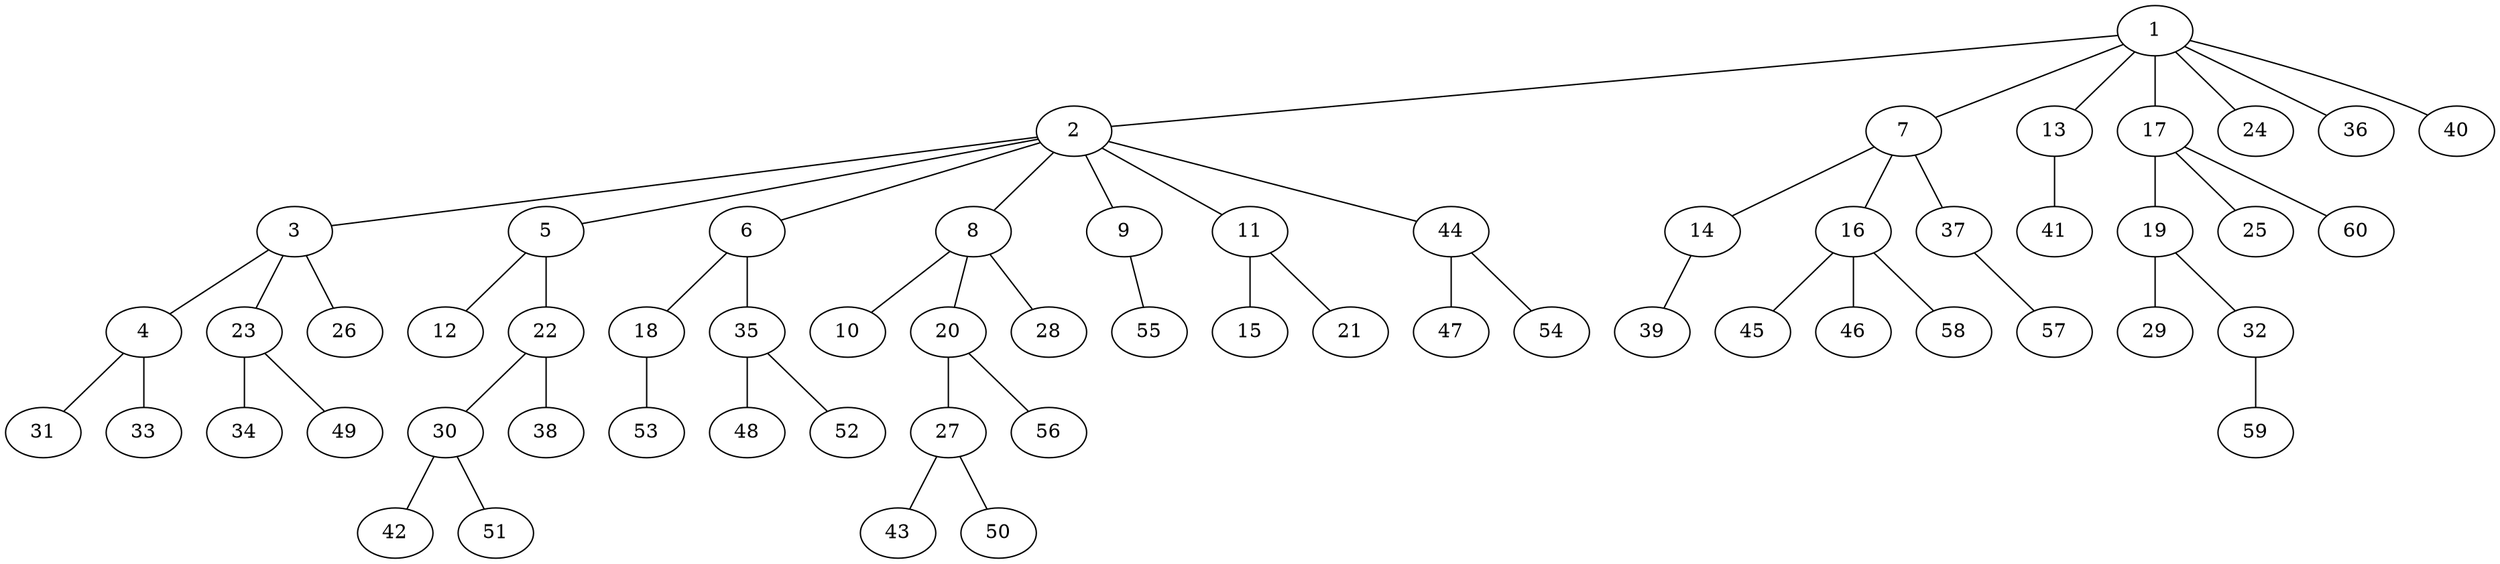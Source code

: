 graph graphname {1--2
1--7
1--13
1--17
1--24
1--36
1--40
2--3
2--5
2--6
2--8
2--9
2--11
2--44
3--4
3--23
3--26
4--31
4--33
5--12
5--22
6--18
6--35
7--14
7--16
7--37
8--10
8--20
8--28
9--55
11--15
11--21
13--41
14--39
16--45
16--46
16--58
17--19
17--25
17--60
18--53
19--29
19--32
20--27
20--56
22--30
22--38
23--34
23--49
27--43
27--50
30--42
30--51
32--59
35--48
35--52
37--57
44--47
44--54
}